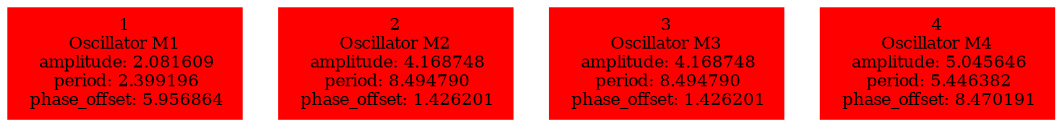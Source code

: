  digraph g{ forcelabels=true;
1 [label=<1<BR />Oscillator M1<BR /> amplitude: 2.081609<BR /> period: 2.399196<BR /> phase_offset: 5.956864>, shape=box,color=red,style=filled,fontsize=8];
2 [label=<2<BR />Oscillator M2<BR /> amplitude: 4.168748<BR /> period: 8.494790<BR /> phase_offset: 1.426201>, shape=box,color=red,style=filled,fontsize=8];
3 [label=<3<BR />Oscillator M3<BR /> amplitude: 4.168748<BR /> period: 8.494790<BR /> phase_offset: 1.426201>, shape=box,color=red,style=filled,fontsize=8];
4 [label=<4<BR />Oscillator M4<BR /> amplitude: 5.045646<BR /> period: 5.446382<BR /> phase_offset: 8.470191>, shape=box,color=red,style=filled,fontsize=8];
 }
